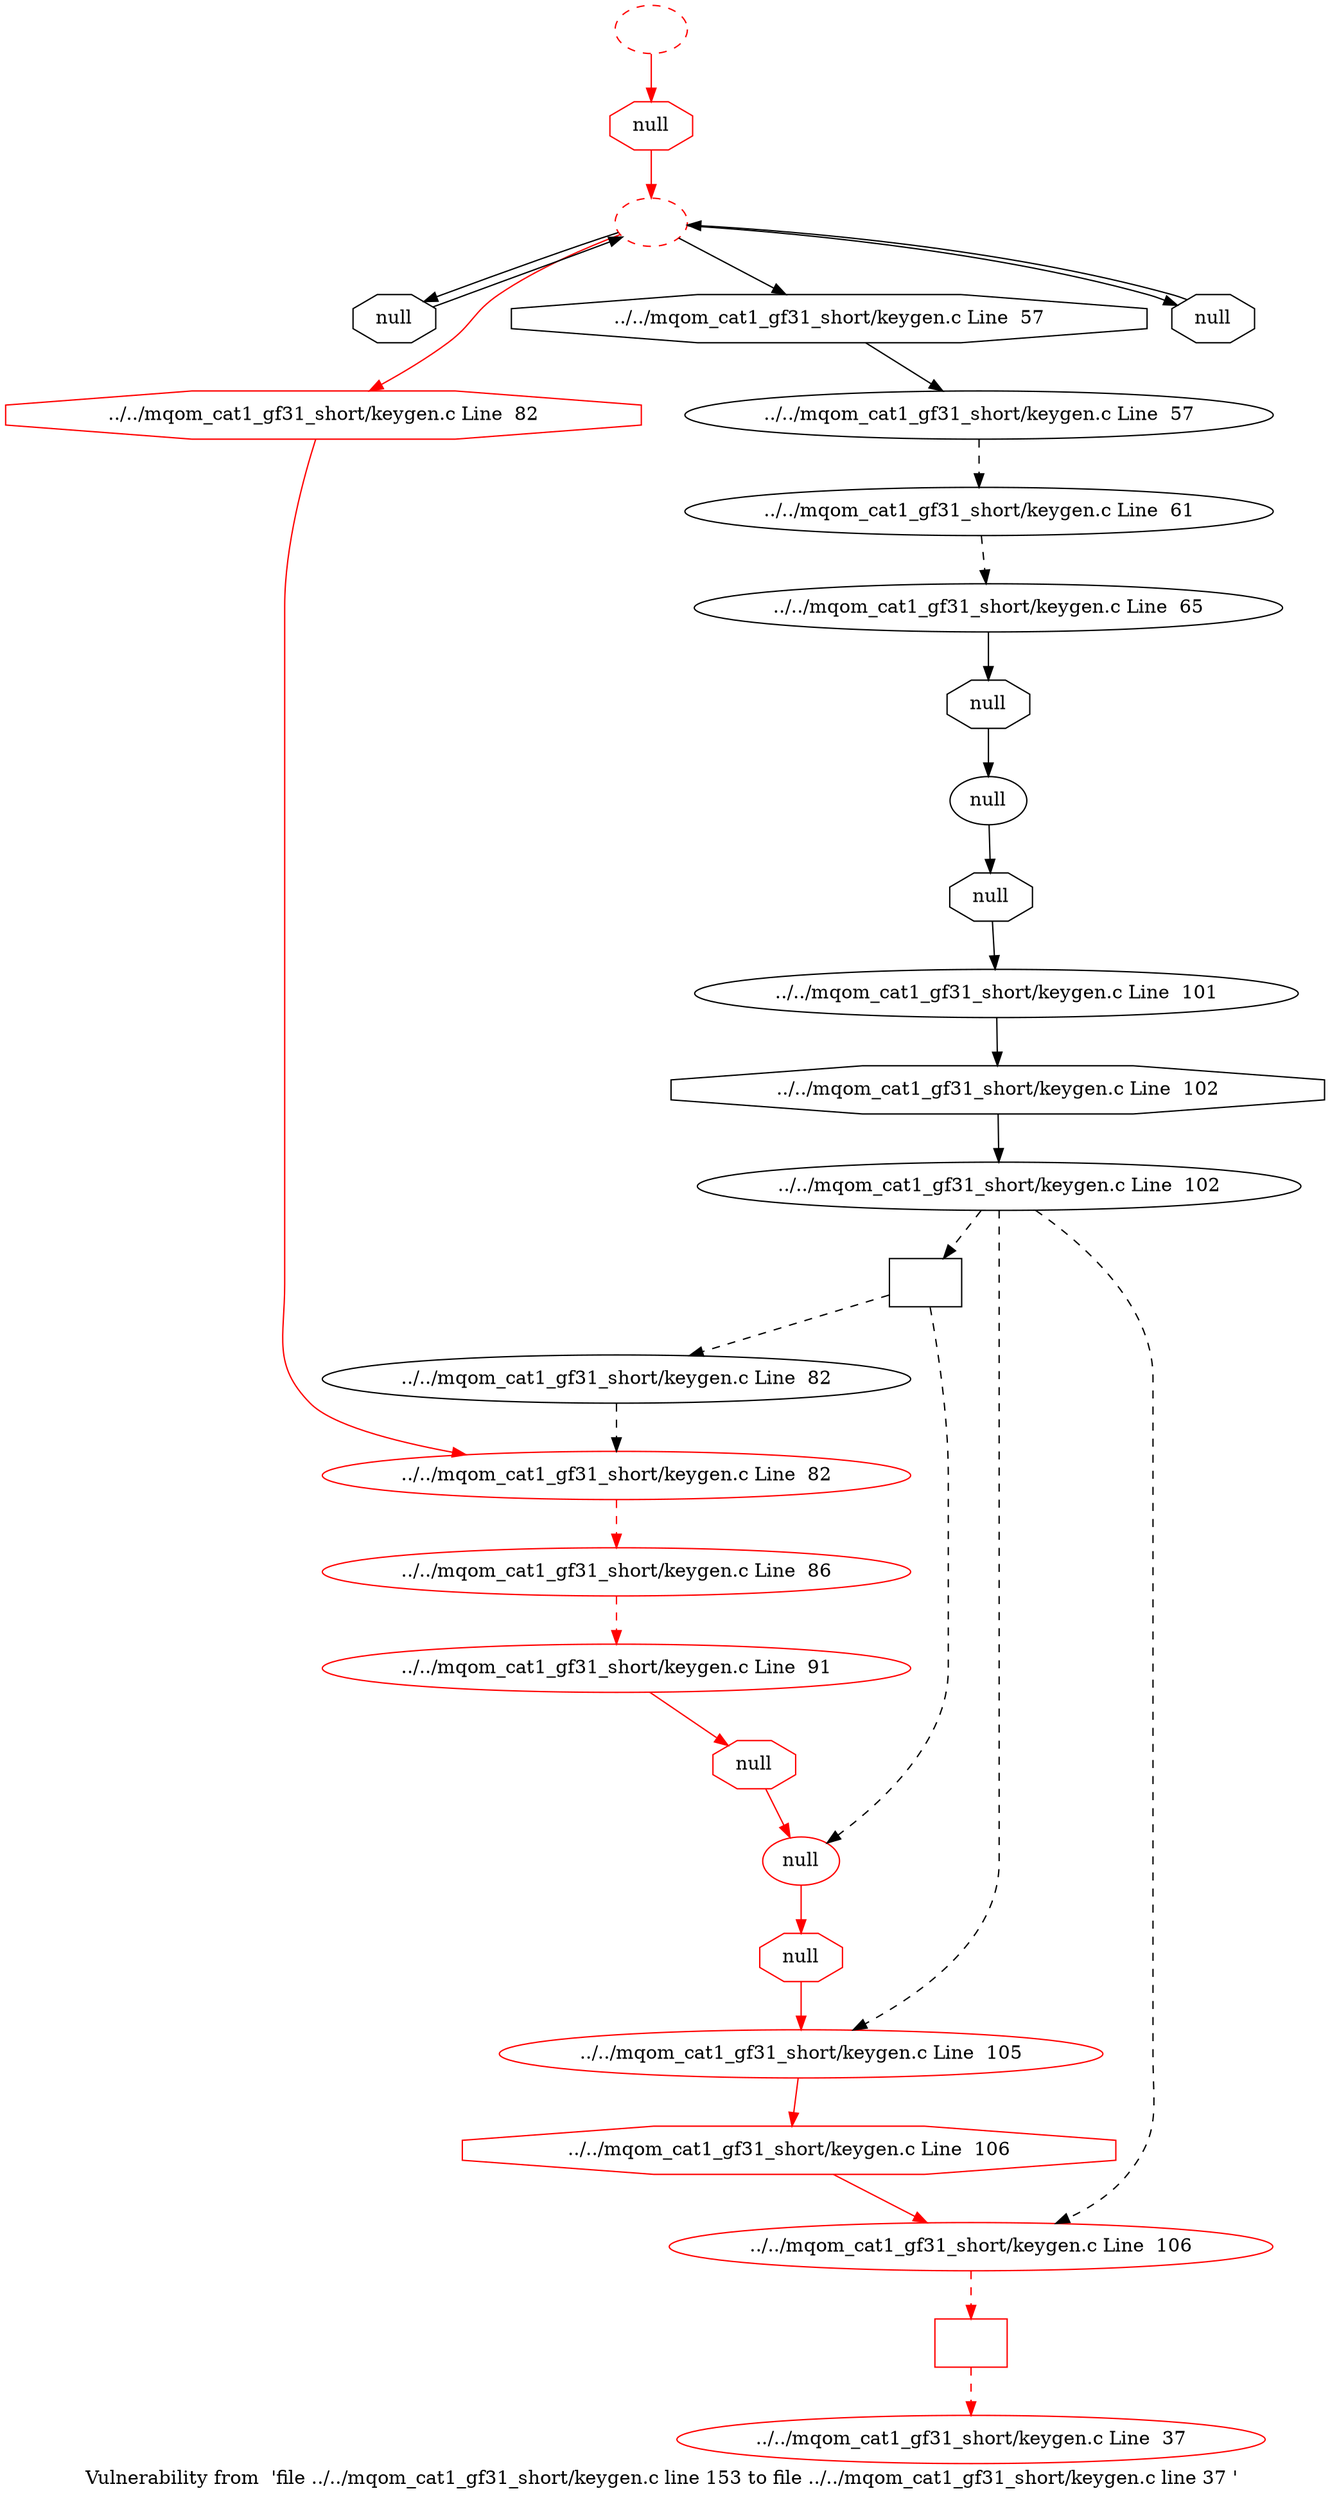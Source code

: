 digraph "Vulnerability from 'file ../../mqom_cat1_gf31_short/keygen.c line 153 to file ../../mqom_cat1_gf31_short/keygen.c line 37 '  "{
label="Vulnerability from  'file ../../mqom_cat1_gf31_short/keygen.c line 153 to file ../../mqom_cat1_gf31_short/keygen.c line 37 ' ";
node_458[shape=ellipse,style=solid,label="null"]
node_477[shape=octagon,style=solid,label="null"]
"node_458"->"node_477"
node_474[shape=octagon,style=solid,label="../../mqom_cat1_gf31_short/keygen.c Line  106", color=red]
node_473[shape=ellipse,style=solid,label="../../mqom_cat1_gf31_short/keygen.c Line  106", color=red]
"node_474"->"node_473" [color=red]
node_475[shape=octagon,style=solid,label="null", color=red]
node_455[shape=ellipse,style=dashed,label="", color=red]
"node_475"->"node_455" [color=red]
node_476[shape=octagon,style=solid,label="null"]
"node_476"->"node_455"
node_467[shape=ellipse,style=solid,label="../../mqom_cat1_gf31_short/keygen.c Line  101"]
"node_477"->"node_467"
node_478[shape=octagon,style=solid,label="null", color=red]
node_470[shape=ellipse,style=solid,label="../../mqom_cat1_gf31_short/keygen.c Line  105", color=red]
"node_478"->"node_470" [color=red]
node_479[shape=box,style=solid,label=""]
node_460[shape=ellipse,style=solid,label="../../mqom_cat1_gf31_short/keygen.c Line  82"]
"node_479"->"node_460" [style=dashed]
node_465[shape=ellipse,style=solid,label="null", color=red]
"node_479"->"node_465" [style=dashed]
node_480[shape=box,style=solid,label="", color=red]
node_452[shape=ellipse,style=solid,label="../../mqom_cat1_gf31_short/keygen.c Line  37", color=red]
"node_480"->"node_452" [color=red, style=dashed]
node_457[shape=ellipse,style=solid,label="../../mqom_cat1_gf31_short/keygen.c Line  65"]
node_459[shape=octagon,style=solid,label="null"]
"node_457"->"node_459"
node_456[shape=ellipse,style=solid,label="../../mqom_cat1_gf31_short/keygen.c Line  61"]
"node_456"->"node_457" [style=dashed]
"node_455"->"node_476"
node_454[shape=octagon,style=solid,label="../../mqom_cat1_gf31_short/keygen.c Line  57"]
"node_455"->"node_454"
node_462[shape=octagon,style=solid,label="../../mqom_cat1_gf31_short/keygen.c Line  82", color=red]
"node_455"->"node_462" [color=red]
node_471[shape=octagon,style=solid,label="null"]
"node_455"->"node_471"
node_453[shape=ellipse,style=solid,label="../../mqom_cat1_gf31_short/keygen.c Line  57"]
"node_454"->"node_453"
"node_453"->"node_456" [style=dashed]
"node_459"->"node_458"
node_461[shape=ellipse,style=solid,label="../../mqom_cat1_gf31_short/keygen.c Line  82", color=red]
"node_460"->"node_461" [style=dashed]
node_463[shape=ellipse,style=solid,label="../../mqom_cat1_gf31_short/keygen.c Line  86", color=red]
"node_461"->"node_463" [color=red, style=dashed]
"node_462"->"node_461" [color=red]
node_464[shape=ellipse,style=solid,label="../../mqom_cat1_gf31_short/keygen.c Line  91", color=red]
"node_463"->"node_464" [color=red, style=dashed]
node_466[shape=octagon,style=solid,label="null", color=red]
"node_464"->"node_466" [color=red]
"node_465"->"node_478" [color=red]
"node_466"->"node_465" [color=red]
node_469[shape=octagon,style=solid,label="../../mqom_cat1_gf31_short/keygen.c Line  102"]
"node_467"->"node_469"
node_468[shape=ellipse,style=solid,label="../../mqom_cat1_gf31_short/keygen.c Line  102"]
"node_468"->"node_479" [style=dashed]
"node_468"->"node_470" [style=dashed]
"node_468"->"node_473" [style=dashed]
"node_469"->"node_468"
"node_470"->"node_474" [color=red]
"node_471"->"node_455"
node_472[shape=ellipse,style=dashed,label="", color=red]
"node_472"->"node_475" [color=red]
"node_473"->"node_480" [color=red, style=dashed]
}

